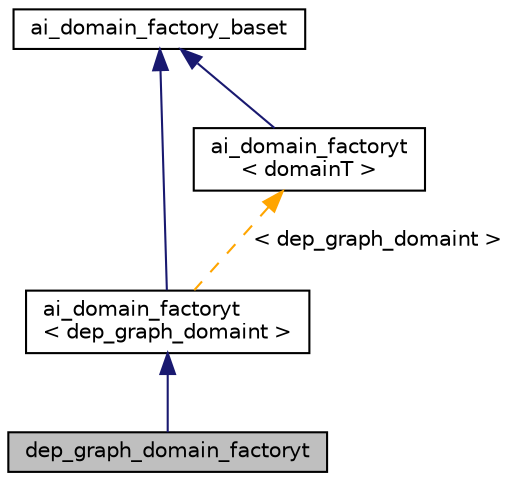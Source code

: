 digraph "dep_graph_domain_factoryt"
{
 // LATEX_PDF_SIZE
  bgcolor="transparent";
  edge [fontname="Helvetica",fontsize="10",labelfontname="Helvetica",labelfontsize="10"];
  node [fontname="Helvetica",fontsize="10",shape=record];
  Node1 [label="dep_graph_domain_factoryt",height=0.2,width=0.4,color="black", fillcolor="grey75", style="filled", fontcolor="black",tooltip="This ensures that all domains are constructed with the node ID that links them to the graph part of t..."];
  Node2 -> Node1 [dir="back",color="midnightblue",fontsize="10",style="solid",fontname="Helvetica"];
  Node2 [label="ai_domain_factoryt\l\< dep_graph_domaint \>",height=0.2,width=0.4,color="black",URL="$classai__domain__factoryt.html",tooltip=" "];
  Node3 -> Node2 [dir="back",color="midnightblue",fontsize="10",style="solid",fontname="Helvetica"];
  Node3 [label="ai_domain_factory_baset",height=0.2,width=0.4,color="black",URL="$classai__domain__factory__baset.html",tooltip=" "];
  Node4 -> Node2 [dir="back",color="orange",fontsize="10",style="dashed",label=" \< dep_graph_domaint \>" ,fontname="Helvetica"];
  Node4 [label="ai_domain_factoryt\l\< domainT \>",height=0.2,width=0.4,color="black",URL="$classai__domain__factoryt.html",tooltip=" "];
  Node3 -> Node4 [dir="back",color="midnightblue",fontsize="10",style="solid",fontname="Helvetica"];
}
